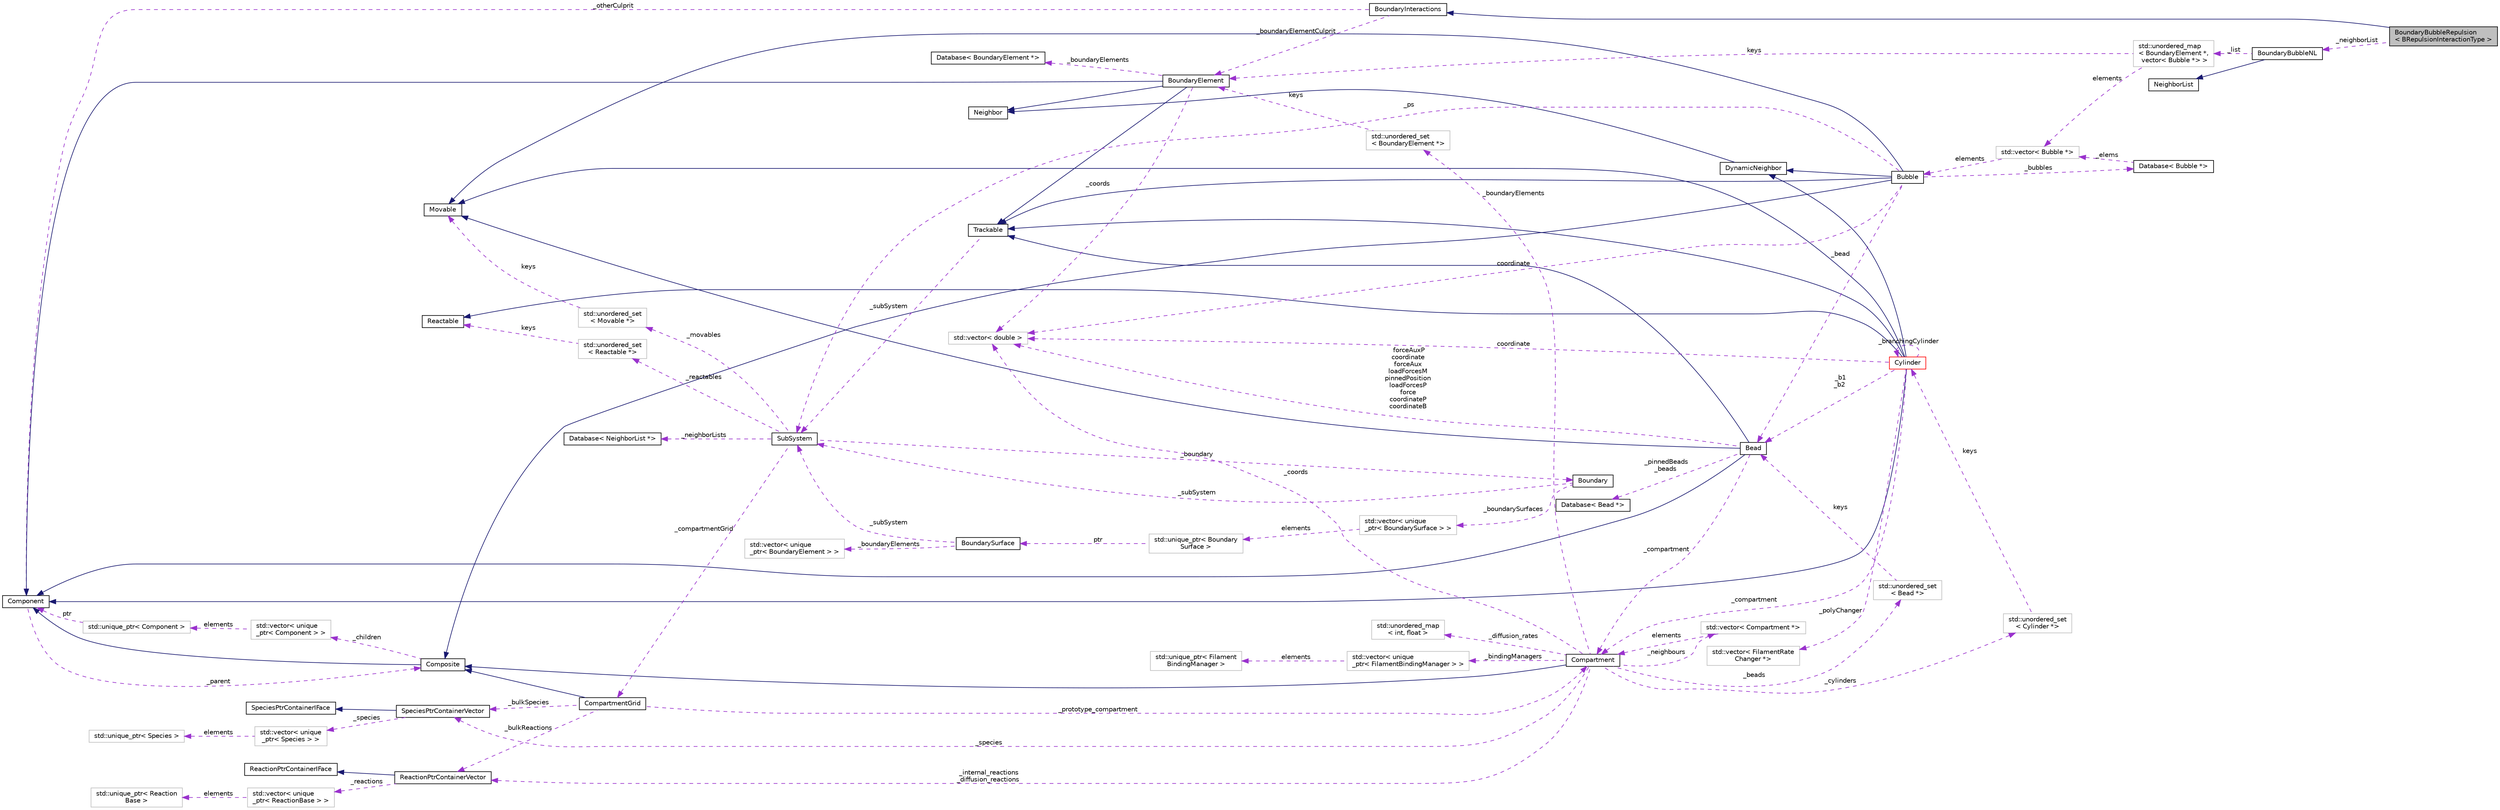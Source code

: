 digraph "BoundaryBubbleRepulsion&lt; BRepulsionInteractionType &gt;"
{
 // INTERACTIVE_SVG=YES
  edge [fontname="Helvetica",fontsize="10",labelfontname="Helvetica",labelfontsize="10"];
  node [fontname="Helvetica",fontsize="10",shape=record];
  rankdir="LR";
  Node2 [label="BoundaryBubbleRepulsion\l\< BRepulsionInteractionType \>",height=0.2,width=0.4,color="black", fillcolor="grey75", style="filled", fontcolor="black"];
  Node3 -> Node2 [dir="back",color="midnightblue",fontsize="10",style="solid",fontname="Helvetica"];
  Node3 [label="BoundaryInteractions",height=0.2,width=0.4,color="black", fillcolor="white", style="filled",URL="$classBoundaryInteractions.html",tooltip="Represents a BoundaryElement interaction with a Bead. "];
  Node4 -> Node3 [dir="back",color="darkorchid3",fontsize="10",style="dashed",label=" _otherCulprit" ,fontname="Helvetica"];
  Node4 [label="Component",height=0.2,width=0.4,color="black", fillcolor="white", style="filled",URL="$classComponent.html",tooltip="The base class for the Composite pattern hieararchy. "];
  Node5 -> Node4 [dir="back",color="darkorchid3",fontsize="10",style="dashed",label=" _parent" ,fontname="Helvetica"];
  Node5 [label="Composite",height=0.2,width=0.4,color="black", fillcolor="white", style="filled",URL="$classComposite.html",tooltip="The aggregating class for the Composite pattern. "];
  Node4 -> Node5 [dir="back",color="midnightblue",fontsize="10",style="solid",fontname="Helvetica"];
  Node6 -> Node5 [dir="back",color="darkorchid3",fontsize="10",style="dashed",label=" _children" ,fontname="Helvetica"];
  Node6 [label="std::vector\< unique\l_ptr\< Component \> \>",height=0.2,width=0.4,color="grey75", fillcolor="white", style="filled"];
  Node7 -> Node6 [dir="back",color="darkorchid3",fontsize="10",style="dashed",label=" elements" ,fontname="Helvetica"];
  Node7 [label="std::unique_ptr\< Component \>",height=0.2,width=0.4,color="grey75", fillcolor="white", style="filled"];
  Node4 -> Node7 [dir="back",color="darkorchid3",fontsize="10",style="dashed",label=" ptr" ,fontname="Helvetica"];
  Node8 -> Node3 [dir="back",color="darkorchid3",fontsize="10",style="dashed",label=" _boundaryElementCulprit" ,fontname="Helvetica"];
  Node8 [label="BoundaryElement",height=0.2,width=0.4,color="black", fillcolor="white", style="filled",URL="$classBoundaryElement.html",tooltip="Represents an element of a BoundarySurface. "];
  Node4 -> Node8 [dir="back",color="midnightblue",fontsize="10",style="solid",fontname="Helvetica"];
  Node9 -> Node8 [dir="back",color="midnightblue",fontsize="10",style="solid",fontname="Helvetica"];
  Node9 [label="Trackable",height=0.2,width=0.4,color="black", fillcolor="white", style="filled",URL="$classTrackable.html",tooltip="An abstract base class for a trackable object in the SubSystem. "];
  Node10 -> Node9 [dir="back",color="darkorchid3",fontsize="10",style="dashed",label=" _subSystem" ,fontname="Helvetica"];
  Node10 [label="SubSystem",height=0.2,width=0.4,color="black", fillcolor="white", style="filled",URL="$classSubSystem.html",tooltip="Manages all Movables and Reactables. "];
  Node11 -> Node10 [dir="back",color="darkorchid3",fontsize="10",style="dashed",label=" _movables" ,fontname="Helvetica"];
  Node11 [label="std::unordered_set\l\< Movable *\>",height=0.2,width=0.4,color="grey75", fillcolor="white", style="filled"];
  Node12 -> Node11 [dir="back",color="darkorchid3",fontsize="10",style="dashed",label=" keys" ,fontname="Helvetica"];
  Node12 [label="Movable",height=0.2,width=0.4,color="black", fillcolor="white", style="filled",URL="$classMovable.html",tooltip="An abstract base class for a movable element in the SubSystem. "];
  Node13 -> Node10 [dir="back",color="darkorchid3",fontsize="10",style="dashed",label=" _reactables" ,fontname="Helvetica"];
  Node13 [label="std::unordered_set\l\< Reactable *\>",height=0.2,width=0.4,color="grey75", fillcolor="white", style="filled"];
  Node14 -> Node13 [dir="back",color="darkorchid3",fontsize="10",style="dashed",label=" keys" ,fontname="Helvetica"];
  Node14 [label="Reactable",height=0.2,width=0.4,color="black", fillcolor="white", style="filled",URL="$classReactable.html",tooltip="An abstract base class for a reactable element in the SubSystem. "];
  Node15 -> Node10 [dir="back",color="darkorchid3",fontsize="10",style="dashed",label=" _boundary" ,fontname="Helvetica"];
  Node15 [label="Boundary",height=0.2,width=0.4,color="black", fillcolor="white", style="filled",URL="$classBoundary.html",tooltip="To store all BoundarySurfaces that are in the SubSystem. "];
  Node10 -> Node15 [dir="back",color="darkorchid3",fontsize="10",style="dashed",label=" _subSystem" ,fontname="Helvetica"];
  Node16 -> Node15 [dir="back",color="darkorchid3",fontsize="10",style="dashed",label=" _boundarySurfaces" ,fontname="Helvetica"];
  Node16 [label="std::vector\< unique\l_ptr\< BoundarySurface \> \>",height=0.2,width=0.4,color="grey75", fillcolor="white", style="filled"];
  Node17 -> Node16 [dir="back",color="darkorchid3",fontsize="10",style="dashed",label=" elements" ,fontname="Helvetica"];
  Node17 [label="std::unique_ptr\< Boundary\lSurface \>",height=0.2,width=0.4,color="grey75", fillcolor="white", style="filled"];
  Node18 -> Node17 [dir="back",color="darkorchid3",fontsize="10",style="dashed",label=" ptr" ,fontname="Helvetica"];
  Node18 [label="BoundarySurface",height=0.2,width=0.4,color="black", fillcolor="white", style="filled",URL="$classBoundarySurface.html",tooltip="A boundary shape that holds BoundaryElements. "];
  Node10 -> Node18 [dir="back",color="darkorchid3",fontsize="10",style="dashed",label=" _subSystem" ,fontname="Helvetica"];
  Node19 -> Node18 [dir="back",color="darkorchid3",fontsize="10",style="dashed",label=" _boundaryElements" ,fontname="Helvetica"];
  Node19 [label="std::vector\< unique\l_ptr\< BoundaryElement \> \>",height=0.2,width=0.4,color="grey75", fillcolor="white", style="filled"];
  Node21 -> Node10 [dir="back",color="darkorchid3",fontsize="10",style="dashed",label=" _compartmentGrid" ,fontname="Helvetica"];
  Node21 [label="CompartmentGrid",height=0.2,width=0.4,color="black", fillcolor="white", style="filled",URL="$classCompartmentGrid.html",tooltip="A simple n-dimensional grid of Compartment objects. "];
  Node5 -> Node21 [dir="back",color="midnightblue",fontsize="10",style="solid",fontname="Helvetica"];
  Node22 -> Node21 [dir="back",color="darkorchid3",fontsize="10",style="dashed",label=" _prototype_compartment" ,fontname="Helvetica"];
  Node22 [label="Compartment",height=0.2,width=0.4,color="black", fillcolor="white", style="filled",URL="$classCompartment.html",tooltip="A container or holding Species and Reactions. "];
  Node5 -> Node22 [dir="back",color="midnightblue",fontsize="10",style="solid",fontname="Helvetica"];
  Node23 -> Node22 [dir="back",color="darkorchid3",fontsize="10",style="dashed",label=" _beads" ,fontname="Helvetica"];
  Node23 [label="std::unordered_set\l\< Bead *\>",height=0.2,width=0.4,color="grey75", fillcolor="white", style="filled"];
  Node24 -> Node23 [dir="back",color="darkorchid3",fontsize="10",style="dashed",label=" keys" ,fontname="Helvetica"];
  Node24 [label="Bead",height=0.2,width=0.4,color="black", fillcolor="white", style="filled",URL="$classBead.html",tooltip="Represents a single coordinate between Cylinders, and holds forces needed for mechanical equilibratio..."];
  Node4 -> Node24 [dir="back",color="midnightblue",fontsize="10",style="solid",fontname="Helvetica"];
  Node9 -> Node24 [dir="back",color="midnightblue",fontsize="10",style="solid",fontname="Helvetica"];
  Node12 -> Node24 [dir="back",color="midnightblue",fontsize="10",style="solid",fontname="Helvetica"];
  Node22 -> Node24 [dir="back",color="darkorchid3",fontsize="10",style="dashed",label=" _compartment" ,fontname="Helvetica"];
  Node25 -> Node24 [dir="back",color="darkorchid3",fontsize="10",style="dashed",label=" _pinnedBeads\n_beads" ,fontname="Helvetica"];
  Node25 [label="Database\< Bead *\>",height=0.2,width=0.4,color="black", fillcolor="white", style="filled",URL="$classDatabase.html"];
  Node26 -> Node24 [dir="back",color="darkorchid3",fontsize="10",style="dashed",label=" forceAuxP\ncoordinate\nforceAux\nloadForcesM\npinnedPosition\nloadForcesP\nforce\ncoordinateP\ncoordinateB" ,fontname="Helvetica"];
  Node26 [label="std::vector\< double \>",height=0.2,width=0.4,color="grey75", fillcolor="white", style="filled"];
  Node27 -> Node22 [dir="back",color="darkorchid3",fontsize="10",style="dashed",label=" _neighbours" ,fontname="Helvetica"];
  Node27 [label="std::vector\< Compartment *\>",height=0.2,width=0.4,color="grey75", fillcolor="white", style="filled"];
  Node22 -> Node27 [dir="back",color="darkorchid3",fontsize="10",style="dashed",label=" elements" ,fontname="Helvetica"];
  Node28 -> Node22 [dir="back",color="darkorchid3",fontsize="10",style="dashed",label=" _cylinders" ,fontname="Helvetica"];
  Node28 [label="std::unordered_set\l\< Cylinder *\>",height=0.2,width=0.4,color="grey75", fillcolor="white", style="filled"];
  Node29 -> Node28 [dir="back",color="darkorchid3",fontsize="10",style="dashed",label=" keys" ,fontname="Helvetica"];
  Node29 [label="Cylinder",height=0.2,width=0.4,color="red", fillcolor="white", style="filled",URL="$classCylinder.html",tooltip="A container to store a MCylinder and CCylinder. "];
  Node4 -> Node29 [dir="back",color="midnightblue",fontsize="10",style="solid",fontname="Helvetica"];
  Node9 -> Node29 [dir="back",color="midnightblue",fontsize="10",style="solid",fontname="Helvetica"];
  Node12 -> Node29 [dir="back",color="midnightblue",fontsize="10",style="solid",fontname="Helvetica"];
  Node14 -> Node29 [dir="back",color="midnightblue",fontsize="10",style="solid",fontname="Helvetica"];
  Node30 -> Node29 [dir="back",color="midnightblue",fontsize="10",style="solid",fontname="Helvetica"];
  Node30 [label="DynamicNeighbor",height=0.2,width=0.4,color="black", fillcolor="white", style="filled",URL="$classDynamicNeighbor.html",tooltip="An abstract base class for any element that can be added or removed from a NeighborList dynamically a..."];
  Node31 -> Node30 [dir="back",color="midnightblue",fontsize="10",style="solid",fontname="Helvetica"];
  Node31 [label="Neighbor",height=0.2,width=0.4,color="black", fillcolor="white", style="filled",URL="$classNeighbor.html",tooltip="An abstract base class for any element that can be added or removed from a NeighborList statically at..."];
  Node29 -> Node29 [dir="back",color="darkorchid3",fontsize="10",style="dashed",label=" _branchingCylinder" ,fontname="Helvetica"];
  Node32 -> Node29 [dir="back",color="darkorchid3",fontsize="10",style="dashed",label=" _polyChanger" ,fontname="Helvetica"];
  Node32 [label="std::vector\< FilamentRate\lChanger *\>",height=0.2,width=0.4,color="grey75", fillcolor="white", style="filled"];
  Node24 -> Node29 [dir="back",color="darkorchid3",fontsize="10",style="dashed",label=" _b1\n_b2" ,fontname="Helvetica"];
  Node22 -> Node29 [dir="back",color="darkorchid3",fontsize="10",style="dashed",label=" _compartment" ,fontname="Helvetica"];
  Node26 -> Node29 [dir="back",color="darkorchid3",fontsize="10",style="dashed",label=" coordinate" ,fontname="Helvetica"];
  Node72 -> Node22 [dir="back",color="darkorchid3",fontsize="10",style="dashed",label=" _boundaryElements" ,fontname="Helvetica"];
  Node72 [label="std::unordered_set\l\< BoundaryElement *\>",height=0.2,width=0.4,color="grey75", fillcolor="white", style="filled"];
  Node8 -> Node72 [dir="back",color="darkorchid3",fontsize="10",style="dashed",label=" keys" ,fontname="Helvetica"];
  Node73 -> Node22 [dir="back",color="darkorchid3",fontsize="10",style="dashed",label=" _internal_reactions\n_diffusion_reactions" ,fontname="Helvetica"];
  Node73 [label="ReactionPtrContainerVector",height=0.2,width=0.4,color="black", fillcolor="white", style="filled",URL="$classReactionPtrContainerVector.html",tooltip="A concrete class implementing the ReactionPtrContainerIFace, using vector<unique_ptr<ReactionBase>> a..."];
  Node74 -> Node73 [dir="back",color="midnightblue",fontsize="10",style="solid",fontname="Helvetica"];
  Node74 [label="ReactionPtrContainerIFace",height=0.2,width=0.4,color="black", fillcolor="white", style="filled",URL="$classReactionPtrContainerIFace.html",tooltip="An abstract interface for a container of pointers to reaction objects. "];
  Node75 -> Node73 [dir="back",color="darkorchid3",fontsize="10",style="dashed",label=" _reactions" ,fontname="Helvetica"];
  Node75 [label="std::vector\< unique\l_ptr\< ReactionBase \> \>",height=0.2,width=0.4,color="grey75", fillcolor="white", style="filled"];
  Node76 -> Node75 [dir="back",color="darkorchid3",fontsize="10",style="dashed",label=" elements" ,fontname="Helvetica"];
  Node76 [label="std::unique_ptr\< Reaction\lBase \>",height=0.2,width=0.4,color="grey75", fillcolor="white", style="filled"];
  Node77 -> Node22 [dir="back",color="darkorchid3",fontsize="10",style="dashed",label=" _diffusion_rates" ,fontname="Helvetica"];
  Node77 [label="std::unordered_map\l\< int, float \>",height=0.2,width=0.4,color="grey75", fillcolor="white", style="filled"];
  Node26 -> Node22 [dir="back",color="darkorchid3",fontsize="10",style="dashed",label=" _coords" ,fontname="Helvetica"];
  Node78 -> Node22 [dir="back",color="darkorchid3",fontsize="10",style="dashed",label=" _bindingManagers" ,fontname="Helvetica"];
  Node78 [label="std::vector\< unique\l_ptr\< FilamentBindingManager \> \>",height=0.2,width=0.4,color="grey75", fillcolor="white", style="filled"];
  Node79 -> Node78 [dir="back",color="darkorchid3",fontsize="10",style="dashed",label=" elements" ,fontname="Helvetica"];
  Node79 [label="std::unique_ptr\< Filament\lBindingManager \>",height=0.2,width=0.4,color="grey75", fillcolor="white", style="filled"];
  Node81 -> Node22 [dir="back",color="darkorchid3",fontsize="10",style="dashed",label=" _species" ,fontname="Helvetica"];
  Node81 [label="SpeciesPtrContainerVector",height=0.2,width=0.4,color="black", fillcolor="white", style="filled",URL="$classSpeciesPtrContainerVector.html",tooltip="A concrete class implementing the SpeciesPtrContainerIFace, using vector<unique_ptr<Species>> as the ..."];
  Node82 -> Node81 [dir="back",color="midnightblue",fontsize="10",style="solid",fontname="Helvetica"];
  Node82 [label="SpeciesPtrContainerIFace",height=0.2,width=0.4,color="black", fillcolor="white", style="filled",URL="$classSpeciesPtrContainerIFace.html",tooltip="An abstract interface for a container of pointers to Species objects. "];
  Node83 -> Node81 [dir="back",color="darkorchid3",fontsize="10",style="dashed",label=" _species" ,fontname="Helvetica"];
  Node83 [label="std::vector\< unique\l_ptr\< Species \> \>",height=0.2,width=0.4,color="grey75", fillcolor="white", style="filled"];
  Node84 -> Node83 [dir="back",color="darkorchid3",fontsize="10",style="dashed",label=" elements" ,fontname="Helvetica"];
  Node84 [label="std::unique_ptr\< Species \>",height=0.2,width=0.4,color="grey75", fillcolor="white", style="filled"];
  Node73 -> Node21 [dir="back",color="darkorchid3",fontsize="10",style="dashed",label=" _bulkReactions" ,fontname="Helvetica"];
  Node81 -> Node21 [dir="back",color="darkorchid3",fontsize="10",style="dashed",label=" _bulkSpecies" ,fontname="Helvetica"];
  Node85 -> Node10 [dir="back",color="darkorchid3",fontsize="10",style="dashed",label=" _neighborLists" ,fontname="Helvetica"];
  Node85 [label="Database\< NeighborList *\>",height=0.2,width=0.4,color="black", fillcolor="white", style="filled",URL="$classDatabase.html"];
  Node31 -> Node8 [dir="back",color="midnightblue",fontsize="10",style="solid",fontname="Helvetica"];
  Node86 -> Node8 [dir="back",color="darkorchid3",fontsize="10",style="dashed",label=" _boundaryElements" ,fontname="Helvetica"];
  Node86 [label="Database\< BoundaryElement *\>",height=0.2,width=0.4,color="black", fillcolor="white", style="filled",URL="$classDatabase.html"];
  Node26 -> Node8 [dir="back",color="darkorchid3",fontsize="10",style="dashed",label=" _coords" ,fontname="Helvetica"];
  Node87 -> Node2 [dir="back",color="darkorchid3",fontsize="10",style="dashed",label=" _neighborList" ,fontname="Helvetica"];
  Node87 [label="BoundaryBubbleNL",height=0.2,width=0.4,color="black", fillcolor="white", style="filled",URL="$classBoundaryBubbleNL.html",tooltip="An implementation of NeighborList for BoundaryElement-Bubble interactions. "];
  Node88 -> Node87 [dir="back",color="midnightblue",fontsize="10",style="solid",fontname="Helvetica"];
  Node88 [label="NeighborList",height=0.2,width=0.4,color="black", fillcolor="white", style="filled",URL="$classNeighborList.html",tooltip="To hold an external neighbor list of general type. "];
  Node89 -> Node87 [dir="back",color="darkorchid3",fontsize="10",style="dashed",label=" _list" ,fontname="Helvetica"];
  Node89 [label="std::unordered_map\l\< BoundaryElement *,\l vector\< Bubble *\> \>",height=0.2,width=0.4,color="grey75", fillcolor="white", style="filled"];
  Node8 -> Node89 [dir="back",color="darkorchid3",fontsize="10",style="dashed",label=" keys" ,fontname="Helvetica"];
  Node90 -> Node89 [dir="back",color="darkorchid3",fontsize="10",style="dashed",label=" elements" ,fontname="Helvetica"];
  Node90 [label="std::vector\< Bubble *\>",height=0.2,width=0.4,color="grey75", fillcolor="white", style="filled"];
  Node91 -> Node90 [dir="back",color="darkorchid3",fontsize="10",style="dashed",label=" elements" ,fontname="Helvetica"];
  Node91 [label="Bubble",height=0.2,width=0.4,color="black", fillcolor="white", style="filled",URL="$classBubble.html",tooltip="Represents a dummy point potential that is involved in mechanical equilibration. "];
  Node5 -> Node91 [dir="back",color="midnightblue",fontsize="10",style="solid",fontname="Helvetica"];
  Node9 -> Node91 [dir="back",color="midnightblue",fontsize="10",style="solid",fontname="Helvetica"];
  Node12 -> Node91 [dir="back",color="midnightblue",fontsize="10",style="solid",fontname="Helvetica"];
  Node30 -> Node91 [dir="back",color="midnightblue",fontsize="10",style="solid",fontname="Helvetica"];
  Node24 -> Node91 [dir="back",color="darkorchid3",fontsize="10",style="dashed",label=" _bead" ,fontname="Helvetica"];
  Node92 -> Node91 [dir="back",color="darkorchid3",fontsize="10",style="dashed",label=" _bubbles" ,fontname="Helvetica"];
  Node92 [label="Database\< Bubble *\>",height=0.2,width=0.4,color="black", fillcolor="white", style="filled",URL="$classDatabase.html"];
  Node90 -> Node92 [dir="back",color="darkorchid3",fontsize="10",style="dashed",label=" _elems" ,fontname="Helvetica"];
  Node10 -> Node91 [dir="back",color="darkorchid3",fontsize="10",style="dashed",label=" _ps" ,fontname="Helvetica"];
  Node26 -> Node91 [dir="back",color="darkorchid3",fontsize="10",style="dashed",label=" coordinate" ,fontname="Helvetica"];
}
